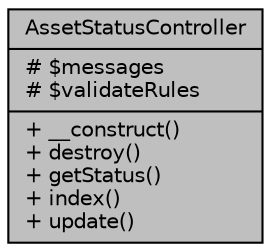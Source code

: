 digraph "AssetStatusController"
{
 // LATEX_PDF_SIZE
  bgcolor="transparent";
  edge [fontname="Helvetica",fontsize="10",labelfontname="Helvetica",labelfontsize="10"];
  node [fontname="Helvetica",fontsize="10",shape=record];
  Node1 [label="{AssetStatusController\n|# $messages\l# $validateRules\l|+ __construct()\l+ destroy()\l+ getStatus()\l+ index()\l+ update()\l}",height=0.2,width=0.4,color="black", fillcolor="grey75", style="filled", fontcolor="black",tooltip="Controlador de los estatus de uso de bienes institucionales."];
}
